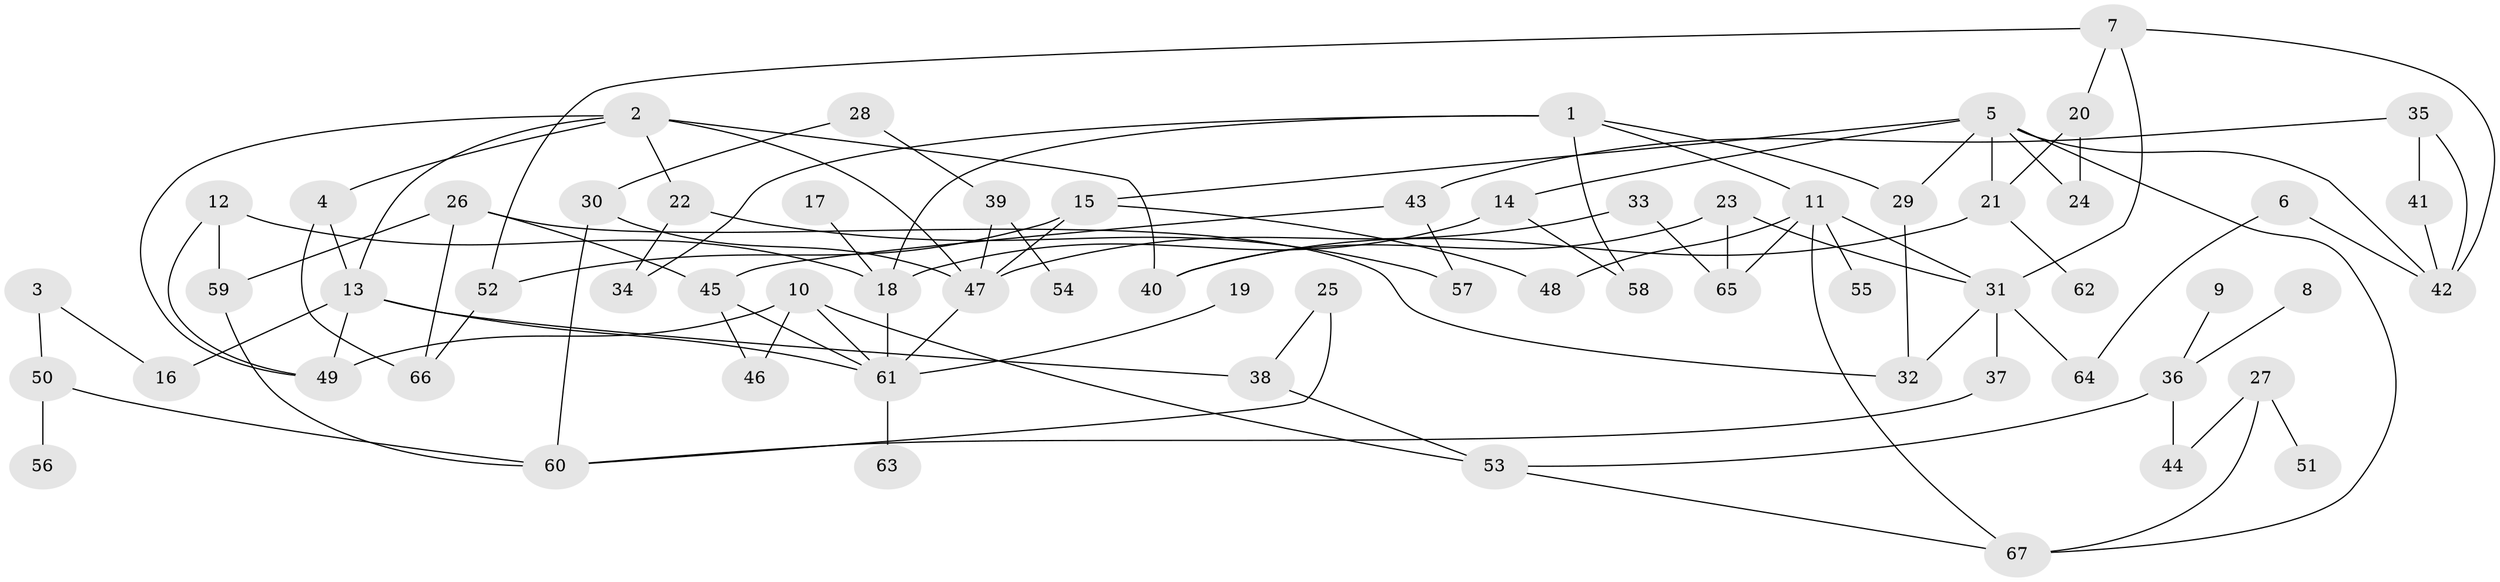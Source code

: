 // Generated by graph-tools (version 1.1) at 2025/13/03/09/25 04:13:10]
// undirected, 67 vertices, 103 edges
graph export_dot {
graph [start="1"]
  node [color=gray90,style=filled];
  1;
  2;
  3;
  4;
  5;
  6;
  7;
  8;
  9;
  10;
  11;
  12;
  13;
  14;
  15;
  16;
  17;
  18;
  19;
  20;
  21;
  22;
  23;
  24;
  25;
  26;
  27;
  28;
  29;
  30;
  31;
  32;
  33;
  34;
  35;
  36;
  37;
  38;
  39;
  40;
  41;
  42;
  43;
  44;
  45;
  46;
  47;
  48;
  49;
  50;
  51;
  52;
  53;
  54;
  55;
  56;
  57;
  58;
  59;
  60;
  61;
  62;
  63;
  64;
  65;
  66;
  67;
  1 -- 11;
  1 -- 18;
  1 -- 29;
  1 -- 34;
  1 -- 58;
  2 -- 4;
  2 -- 13;
  2 -- 22;
  2 -- 40;
  2 -- 47;
  2 -- 49;
  3 -- 16;
  3 -- 50;
  4 -- 13;
  4 -- 66;
  5 -- 14;
  5 -- 15;
  5 -- 21;
  5 -- 24;
  5 -- 29;
  5 -- 42;
  5 -- 67;
  6 -- 42;
  6 -- 64;
  7 -- 20;
  7 -- 31;
  7 -- 42;
  7 -- 52;
  8 -- 36;
  9 -- 36;
  10 -- 46;
  10 -- 49;
  10 -- 53;
  10 -- 61;
  11 -- 31;
  11 -- 48;
  11 -- 55;
  11 -- 65;
  11 -- 67;
  12 -- 18;
  12 -- 49;
  12 -- 59;
  13 -- 16;
  13 -- 38;
  13 -- 49;
  13 -- 61;
  14 -- 18;
  14 -- 58;
  15 -- 47;
  15 -- 48;
  15 -- 52;
  17 -- 18;
  18 -- 61;
  19 -- 61;
  20 -- 21;
  20 -- 24;
  21 -- 40;
  21 -- 62;
  22 -- 34;
  22 -- 57;
  23 -- 31;
  23 -- 40;
  23 -- 65;
  25 -- 38;
  25 -- 60;
  26 -- 32;
  26 -- 45;
  26 -- 59;
  26 -- 66;
  27 -- 44;
  27 -- 51;
  27 -- 67;
  28 -- 30;
  28 -- 39;
  29 -- 32;
  30 -- 47;
  30 -- 60;
  31 -- 32;
  31 -- 37;
  31 -- 64;
  33 -- 47;
  33 -- 65;
  35 -- 41;
  35 -- 42;
  35 -- 43;
  36 -- 44;
  36 -- 53;
  37 -- 60;
  38 -- 53;
  39 -- 47;
  39 -- 54;
  41 -- 42;
  43 -- 45;
  43 -- 57;
  45 -- 46;
  45 -- 61;
  47 -- 61;
  50 -- 56;
  50 -- 60;
  52 -- 66;
  53 -- 67;
  59 -- 60;
  61 -- 63;
}
